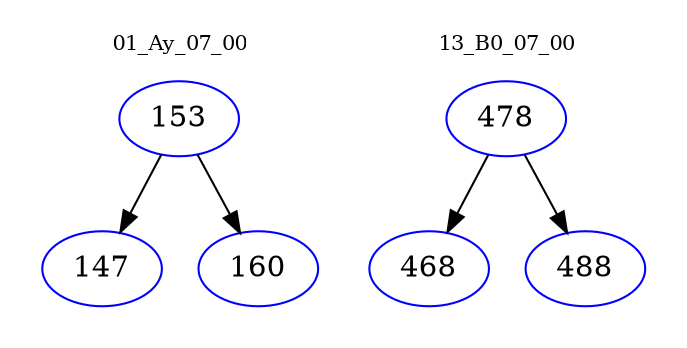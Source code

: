 digraph{
subgraph cluster_0 {
color = white
label = "01_Ay_07_00";
fontsize=10;
T0_153 [label="153", color="blue"]
T0_153 -> T0_147 [color="black"]
T0_147 [label="147", color="blue"]
T0_153 -> T0_160 [color="black"]
T0_160 [label="160", color="blue"]
}
subgraph cluster_1 {
color = white
label = "13_B0_07_00";
fontsize=10;
T1_478 [label="478", color="blue"]
T1_478 -> T1_468 [color="black"]
T1_468 [label="468", color="blue"]
T1_478 -> T1_488 [color="black"]
T1_488 [label="488", color="blue"]
}
}
